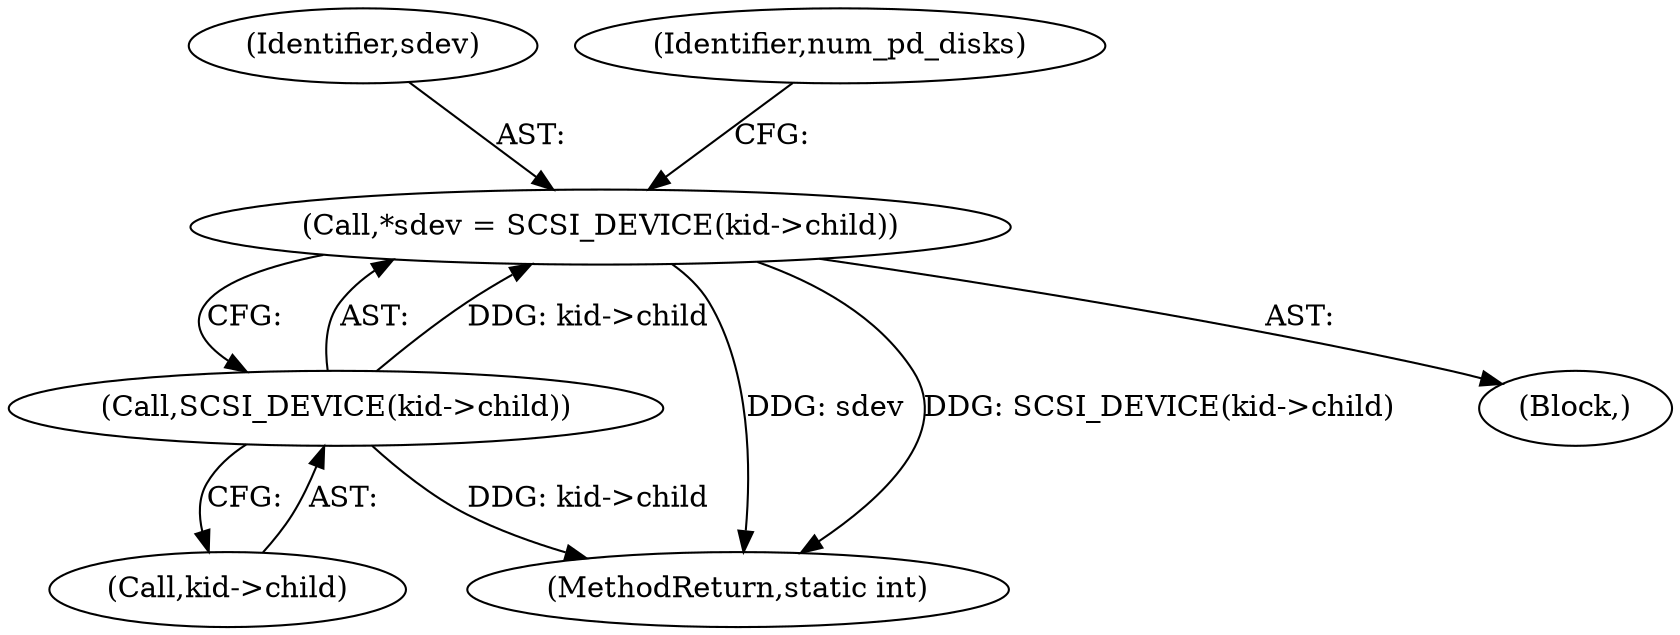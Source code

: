 digraph "0_qemu_844864fbae66935951529408831c2f22367a57b6@pointer" {
"1000216" [label="(Call,*sdev = SCSI_DEVICE(kid->child))"];
"1000218" [label="(Call,SCSI_DEVICE(kid->child))"];
"1000673" [label="(MethodReturn,static int)"];
"1000218" [label="(Call,SCSI_DEVICE(kid->child))"];
"1000217" [label="(Identifier,sdev)"];
"1000214" [label="(Block,)"];
"1000219" [label="(Call,kid->child)"];
"1000225" [label="(Identifier,num_pd_disks)"];
"1000216" [label="(Call,*sdev = SCSI_DEVICE(kid->child))"];
"1000216" -> "1000214"  [label="AST: "];
"1000216" -> "1000218"  [label="CFG: "];
"1000217" -> "1000216"  [label="AST: "];
"1000218" -> "1000216"  [label="AST: "];
"1000225" -> "1000216"  [label="CFG: "];
"1000216" -> "1000673"  [label="DDG: sdev"];
"1000216" -> "1000673"  [label="DDG: SCSI_DEVICE(kid->child)"];
"1000218" -> "1000216"  [label="DDG: kid->child"];
"1000218" -> "1000219"  [label="CFG: "];
"1000219" -> "1000218"  [label="AST: "];
"1000218" -> "1000673"  [label="DDG: kid->child"];
}
